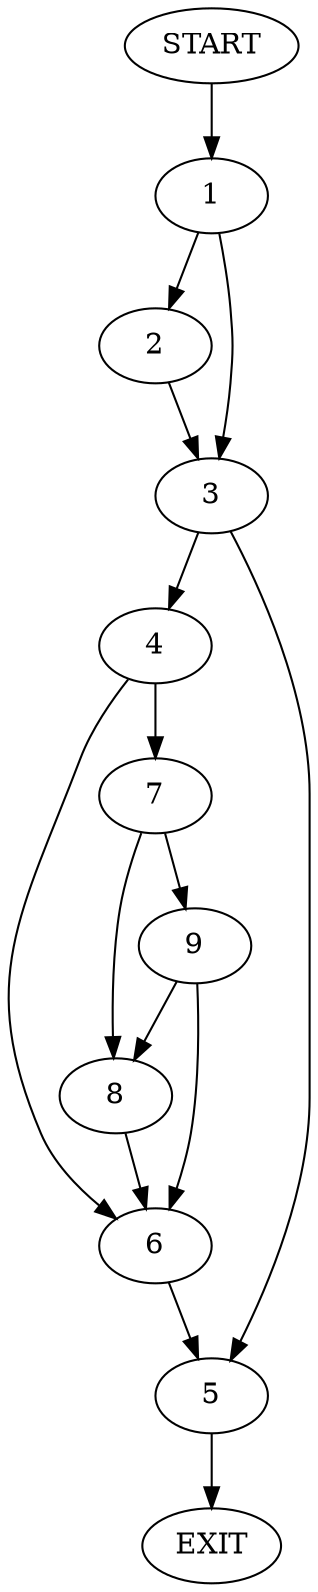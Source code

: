 digraph {
0 [label="START"]
10 [label="EXIT"]
0 -> 1
1 -> 2
1 -> 3
3 -> 4
3 -> 5
2 -> 3
4 -> 6
4 -> 7
5 -> 10
7 -> 8
7 -> 9
6 -> 5
8 -> 6
9 -> 6
9 -> 8
}
